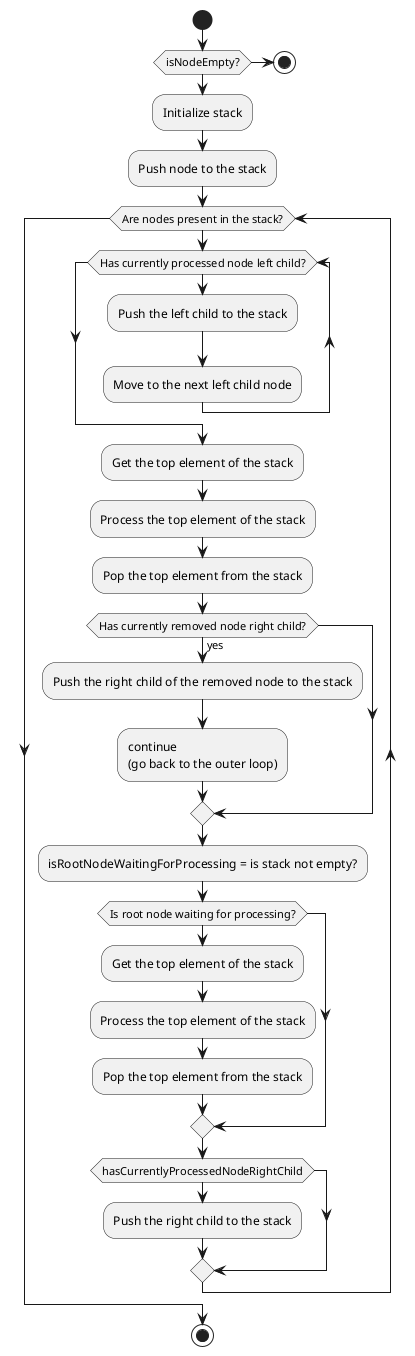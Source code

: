 @startuml
'https://plantuml.com/activity-diagram-beta

start
if (isNodeEmpty?) then
  stop
else
  :Initialize stack;
  :Push node to the stack;

  while (Are nodes present in the stack?)
  'repeat
    label outerLoop
    while (Has currently processed node left child?)
      :Push the left child to the stack;
      :Move to the next left child node;
    end while

    :Get the top element of the stack;
    :Process the top element of the stack;
    :Pop the top element from the stack;

    if (Has currently removed node right child?) then (yes)
      :Push the right child of the removed node to the stack;
      :continue\n(go back to the outer loop);
      ':continue;
      '-->[left] continue;
      ':continue;
      ':continue loop
      'goto outerLoop;
      'backward:return;
      'goto outerLoop
    endif

    :isRootNodeWaitingForProcessing = is stack not empty?;
    if (Is root node waiting for processing?)
      :Get the top element of the stack;
      :Process the top element of the stack;
      :Pop the top element from the stack;
    endif

    if (hasCurrentlyProcessedNodeRightChild)
        :Push the right child to the stack;
    endif

    ':continue\n(go back to the outer loop);
    ':continue;
  end while
  'repeat while (Are nodes present in the stack?)
stop

@enduml
